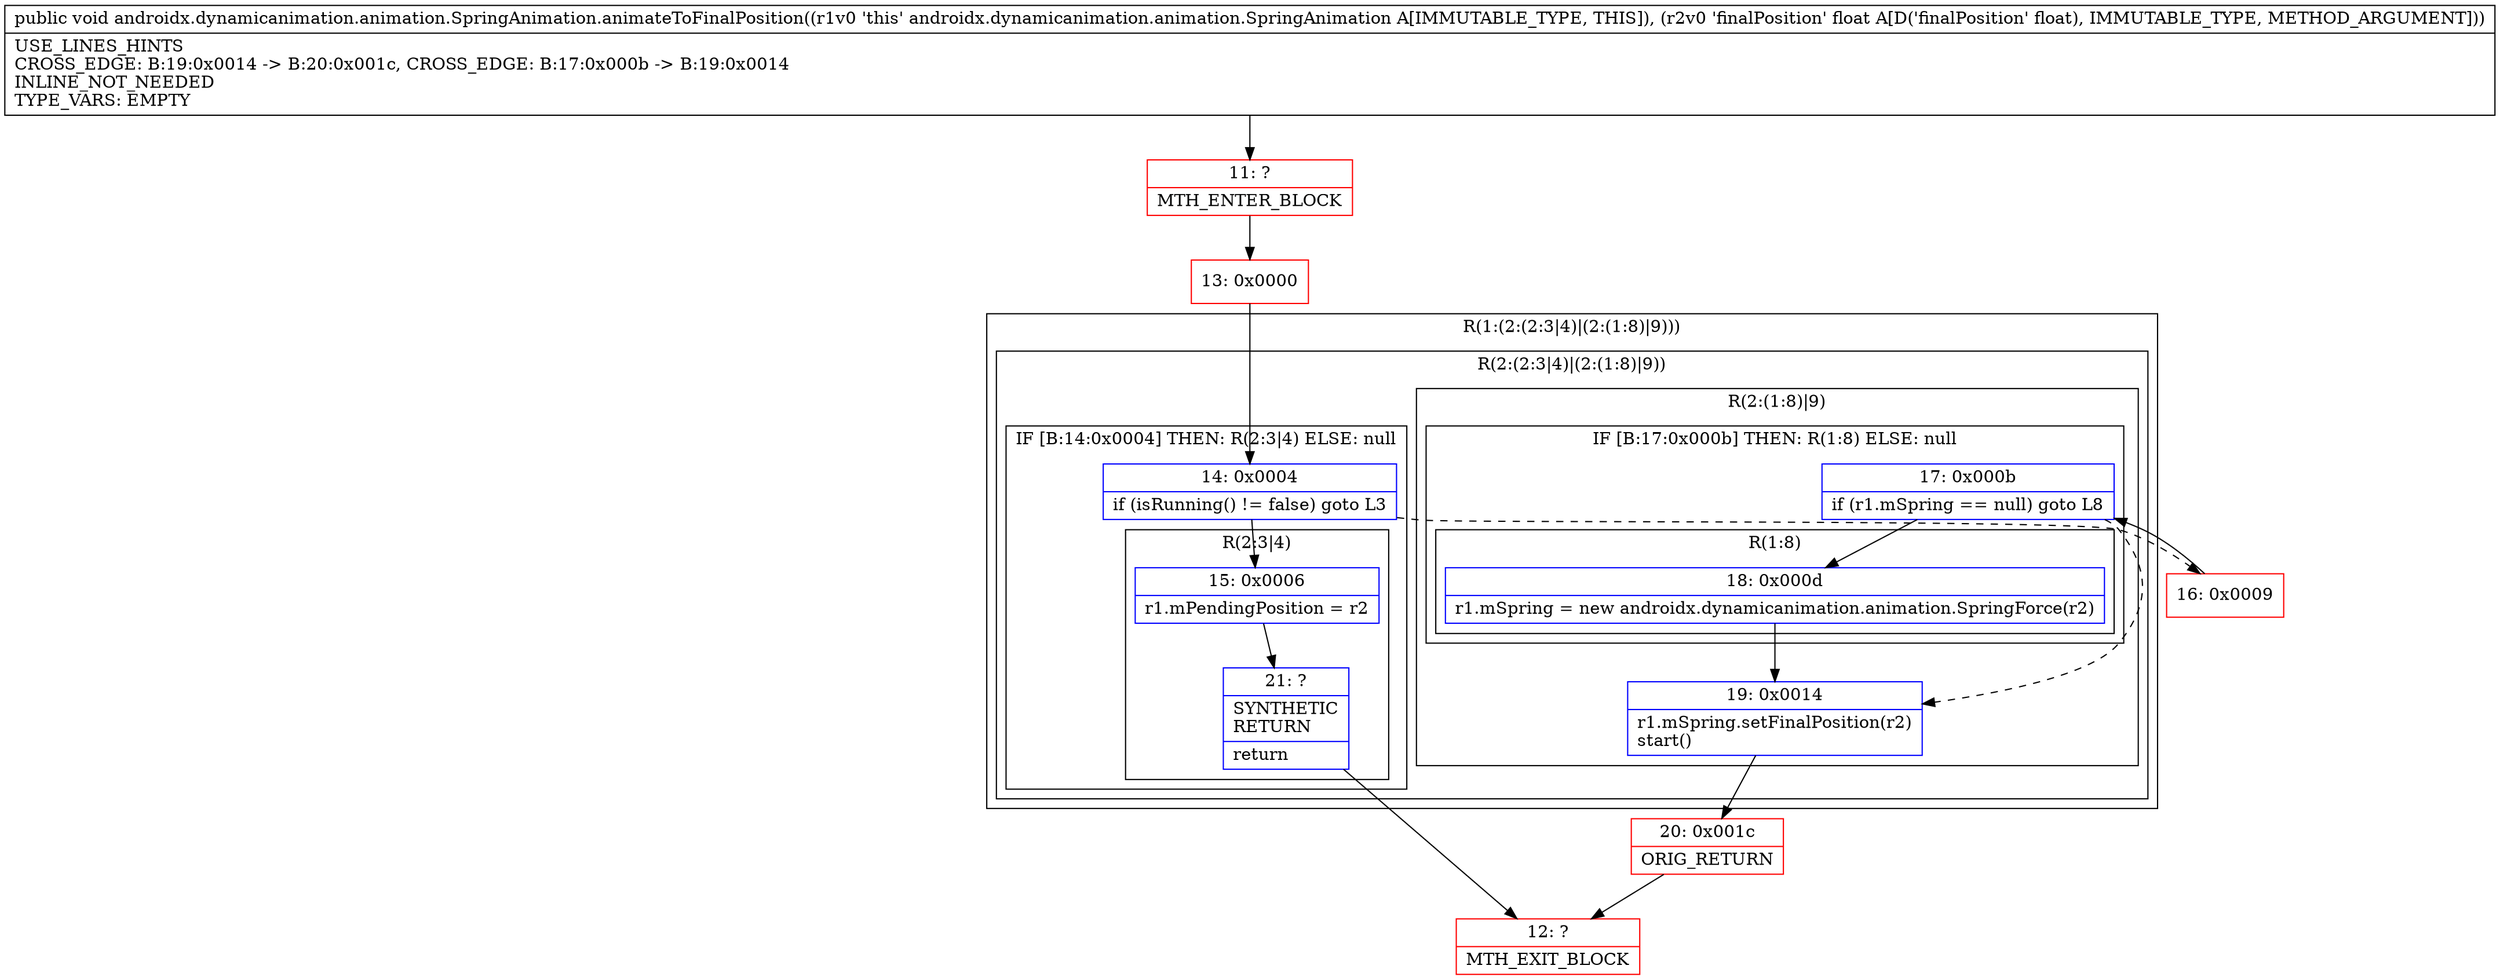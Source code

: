 digraph "CFG forandroidx.dynamicanimation.animation.SpringAnimation.animateToFinalPosition(F)V" {
subgraph cluster_Region_1557197009 {
label = "R(1:(2:(2:3|4)|(2:(1:8)|9)))";
node [shape=record,color=blue];
subgraph cluster_Region_400639754 {
label = "R(2:(2:3|4)|(2:(1:8)|9))";
node [shape=record,color=blue];
subgraph cluster_IfRegion_73631925 {
label = "IF [B:14:0x0004] THEN: R(2:3|4) ELSE: null";
node [shape=record,color=blue];
Node_14 [shape=record,label="{14\:\ 0x0004|if (isRunning() != false) goto L3\l}"];
subgraph cluster_Region_684408470 {
label = "R(2:3|4)";
node [shape=record,color=blue];
Node_15 [shape=record,label="{15\:\ 0x0006|r1.mPendingPosition = r2\l}"];
Node_21 [shape=record,label="{21\:\ ?|SYNTHETIC\lRETURN\l|return\l}"];
}
}
subgraph cluster_Region_1933968678 {
label = "R(2:(1:8)|9)";
node [shape=record,color=blue];
subgraph cluster_IfRegion_1854063955 {
label = "IF [B:17:0x000b] THEN: R(1:8) ELSE: null";
node [shape=record,color=blue];
Node_17 [shape=record,label="{17\:\ 0x000b|if (r1.mSpring == null) goto L8\l}"];
subgraph cluster_Region_1992085014 {
label = "R(1:8)";
node [shape=record,color=blue];
Node_18 [shape=record,label="{18\:\ 0x000d|r1.mSpring = new androidx.dynamicanimation.animation.SpringForce(r2)\l}"];
}
}
Node_19 [shape=record,label="{19\:\ 0x0014|r1.mSpring.setFinalPosition(r2)\lstart()\l}"];
}
}
}
Node_11 [shape=record,color=red,label="{11\:\ ?|MTH_ENTER_BLOCK\l}"];
Node_13 [shape=record,color=red,label="{13\:\ 0x0000}"];
Node_12 [shape=record,color=red,label="{12\:\ ?|MTH_EXIT_BLOCK\l}"];
Node_16 [shape=record,color=red,label="{16\:\ 0x0009}"];
Node_20 [shape=record,color=red,label="{20\:\ 0x001c|ORIG_RETURN\l}"];
MethodNode[shape=record,label="{public void androidx.dynamicanimation.animation.SpringAnimation.animateToFinalPosition((r1v0 'this' androidx.dynamicanimation.animation.SpringAnimation A[IMMUTABLE_TYPE, THIS]), (r2v0 'finalPosition' float A[D('finalPosition' float), IMMUTABLE_TYPE, METHOD_ARGUMENT]))  | USE_LINES_HINTS\lCROSS_EDGE: B:19:0x0014 \-\> B:20:0x001c, CROSS_EDGE: B:17:0x000b \-\> B:19:0x0014\lINLINE_NOT_NEEDED\lTYPE_VARS: EMPTY\l}"];
MethodNode -> Node_11;Node_14 -> Node_15;
Node_14 -> Node_16[style=dashed];
Node_15 -> Node_21;
Node_21 -> Node_12;
Node_17 -> Node_18;
Node_17 -> Node_19[style=dashed];
Node_18 -> Node_19;
Node_19 -> Node_20;
Node_11 -> Node_13;
Node_13 -> Node_14;
Node_16 -> Node_17;
Node_20 -> Node_12;
}

